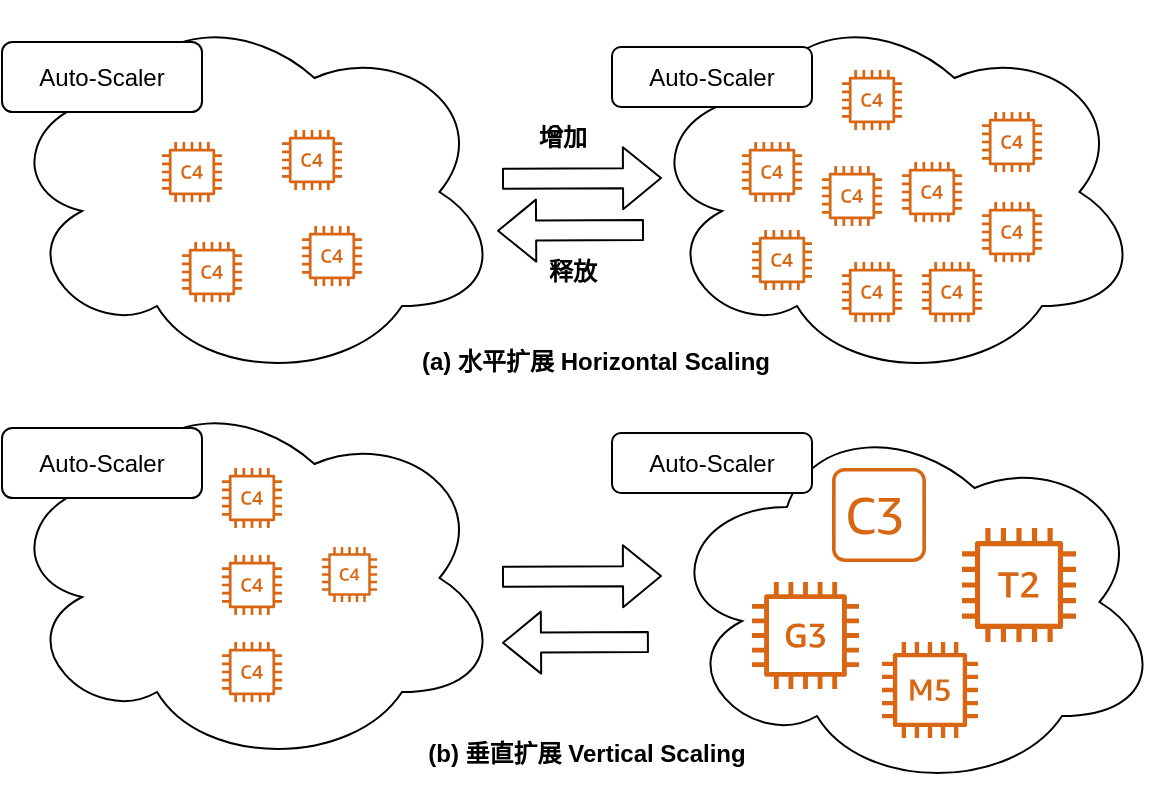 <mxfile version="12.9.11" type="github">
  <diagram id="-WW9dOLwDgeUJ4MewNTD" name="Page-1">
    <mxGraphModel dx="825" dy="622" grid="1" gridSize="10" guides="1" tooltips="1" connect="1" arrows="1" fold="1" page="1" pageScale="1" pageWidth="827" pageHeight="1169" math="0" shadow="0">
      <root>
        <mxCell id="0" />
        <mxCell id="1" parent="0" />
        <mxCell id="R32jef7YFRfDoom-mxZs-1" value="" style="ellipse;shape=cloud;whiteSpace=wrap;html=1;" parent="1" vertex="1">
          <mxGeometry x="100" y="170" width="250" height="190" as="geometry" />
        </mxCell>
        <mxCell id="R32jef7YFRfDoom-mxZs-2" value="Auto-Scaler" style="rounded=1;whiteSpace=wrap;html=1;" parent="1" vertex="1">
          <mxGeometry x="100" y="190" width="100" height="35" as="geometry" />
        </mxCell>
        <mxCell id="R32jef7YFRfDoom-mxZs-4" value="" style="outlineConnect=0;fontColor=#232F3E;gradientColor=none;fillColor=#D86613;strokeColor=none;dashed=0;verticalLabelPosition=bottom;verticalAlign=top;align=center;html=1;fontSize=12;fontStyle=0;aspect=fixed;pointerEvents=1;shape=mxgraph.aws4.c4_instance;" parent="1" vertex="1">
          <mxGeometry x="180" y="240" width="30" height="30" as="geometry" />
        </mxCell>
        <mxCell id="R32jef7YFRfDoom-mxZs-5" value="" style="outlineConnect=0;fontColor=#232F3E;gradientColor=none;fillColor=#D86613;strokeColor=none;dashed=0;verticalLabelPosition=bottom;verticalAlign=top;align=center;html=1;fontSize=12;fontStyle=0;aspect=fixed;pointerEvents=1;shape=mxgraph.aws4.c4_instance;" parent="1" vertex="1">
          <mxGeometry x="240" y="234" width="30" height="30" as="geometry" />
        </mxCell>
        <mxCell id="R32jef7YFRfDoom-mxZs-6" value="" style="outlineConnect=0;fontColor=#232F3E;gradientColor=none;fillColor=#D86613;strokeColor=none;dashed=0;verticalLabelPosition=bottom;verticalAlign=top;align=center;html=1;fontSize=12;fontStyle=0;aspect=fixed;pointerEvents=1;shape=mxgraph.aws4.c4_instance;" parent="1" vertex="1">
          <mxGeometry x="190" y="290" width="30" height="30" as="geometry" />
        </mxCell>
        <mxCell id="R32jef7YFRfDoom-mxZs-7" value="" style="outlineConnect=0;fontColor=#232F3E;gradientColor=none;fillColor=#D86613;strokeColor=none;dashed=0;verticalLabelPosition=bottom;verticalAlign=top;align=center;html=1;fontSize=12;fontStyle=0;aspect=fixed;pointerEvents=1;shape=mxgraph.aws4.c4_instance;" parent="1" vertex="1">
          <mxGeometry x="250" y="282" width="30" height="30" as="geometry" />
        </mxCell>
        <mxCell id="R32jef7YFRfDoom-mxZs-8" value="" style="ellipse;shape=cloud;whiteSpace=wrap;html=1;" parent="1" vertex="1">
          <mxGeometry x="420" y="170" width="250" height="190" as="geometry" />
        </mxCell>
        <mxCell id="R32jef7YFRfDoom-mxZs-9" value="Auto-Scaler" style="rounded=1;whiteSpace=wrap;html=1;" parent="1" vertex="1">
          <mxGeometry x="405" y="192.5" width="100" height="30" as="geometry" />
        </mxCell>
        <mxCell id="R32jef7YFRfDoom-mxZs-10" value="" style="outlineConnect=0;fontColor=#232F3E;gradientColor=none;fillColor=#D86613;strokeColor=none;dashed=0;verticalLabelPosition=bottom;verticalAlign=top;align=center;html=1;fontSize=12;fontStyle=0;aspect=fixed;pointerEvents=1;shape=mxgraph.aws4.c4_instance;" parent="1" vertex="1">
          <mxGeometry x="470" y="240" width="30" height="30" as="geometry" />
        </mxCell>
        <mxCell id="R32jef7YFRfDoom-mxZs-11" value="" style="outlineConnect=0;fontColor=#232F3E;gradientColor=none;fillColor=#D86613;strokeColor=none;dashed=0;verticalLabelPosition=bottom;verticalAlign=top;align=center;html=1;fontSize=12;fontStyle=0;aspect=fixed;pointerEvents=1;shape=mxgraph.aws4.c4_instance;" parent="1" vertex="1">
          <mxGeometry x="510" y="252" width="30" height="30" as="geometry" />
        </mxCell>
        <mxCell id="R32jef7YFRfDoom-mxZs-12" value="" style="outlineConnect=0;fontColor=#232F3E;gradientColor=none;fillColor=#D86613;strokeColor=none;dashed=0;verticalLabelPosition=bottom;verticalAlign=top;align=center;html=1;fontSize=12;fontStyle=0;aspect=fixed;pointerEvents=1;shape=mxgraph.aws4.c4_instance;" parent="1" vertex="1">
          <mxGeometry x="475" y="284" width="30" height="30" as="geometry" />
        </mxCell>
        <mxCell id="R32jef7YFRfDoom-mxZs-13" value="" style="outlineConnect=0;fontColor=#232F3E;gradientColor=none;fillColor=#D86613;strokeColor=none;dashed=0;verticalLabelPosition=bottom;verticalAlign=top;align=center;html=1;fontSize=12;fontStyle=0;aspect=fixed;pointerEvents=1;shape=mxgraph.aws4.c4_instance;" parent="1" vertex="1">
          <mxGeometry x="550" y="250" width="30" height="30" as="geometry" />
        </mxCell>
        <mxCell id="R32jef7YFRfDoom-mxZs-22" value="" style="shape=flexArrow;endArrow=classic;html=1;" parent="1" edge="1">
          <mxGeometry width="50" height="50" relative="1" as="geometry">
            <mxPoint x="349.997" y="258.39" as="sourcePoint" />
            <mxPoint x="430" y="258" as="targetPoint" />
          </mxGeometry>
        </mxCell>
        <mxCell id="R32jef7YFRfDoom-mxZs-23" value="(a) 水平扩展 Horizontal Scaling" style="text;html=1;strokeColor=none;fillColor=none;align=center;verticalAlign=middle;whiteSpace=wrap;rounded=0;fontStyle=1" parent="1" vertex="1">
          <mxGeometry x="297" y="340" width="200" height="20" as="geometry" />
        </mxCell>
        <mxCell id="R32jef7YFRfDoom-mxZs-24" value="" style="ellipse;shape=cloud;whiteSpace=wrap;html=1;" parent="1" vertex="1">
          <mxGeometry x="100" y="363" width="250" height="190" as="geometry" />
        </mxCell>
        <mxCell id="R32jef7YFRfDoom-mxZs-25" value="Auto-Scaler" style="rounded=1;whiteSpace=wrap;html=1;" parent="1" vertex="1">
          <mxGeometry x="100" y="383" width="100" height="35" as="geometry" />
        </mxCell>
        <mxCell id="R32jef7YFRfDoom-mxZs-27" value="" style="outlineConnect=0;fontColor=#232F3E;gradientColor=none;fillColor=#D86613;strokeColor=none;dashed=0;verticalLabelPosition=bottom;verticalAlign=top;align=center;html=1;fontSize=12;fontStyle=0;aspect=fixed;pointerEvents=1;shape=mxgraph.aws4.c4_instance;" parent="1" vertex="1">
          <mxGeometry x="210" y="446.5" width="30" height="30" as="geometry" />
        </mxCell>
        <mxCell id="R32jef7YFRfDoom-mxZs-28" value="" style="outlineConnect=0;fontColor=#232F3E;gradientColor=none;fillColor=#D86613;strokeColor=none;dashed=0;verticalLabelPosition=bottom;verticalAlign=top;align=center;html=1;fontSize=12;fontStyle=0;aspect=fixed;pointerEvents=1;shape=mxgraph.aws4.c4_instance;" parent="1" vertex="1">
          <mxGeometry x="210" y="403" width="30" height="30" as="geometry" />
        </mxCell>
        <mxCell id="R32jef7YFRfDoom-mxZs-30" value="" style="ellipse;shape=cloud;whiteSpace=wrap;html=1;" parent="1" vertex="1">
          <mxGeometry x="430" y="375" width="250" height="190" as="geometry" />
        </mxCell>
        <mxCell id="R32jef7YFRfDoom-mxZs-31" value="Auto-Scaler" style="rounded=1;whiteSpace=wrap;html=1;" parent="1" vertex="1">
          <mxGeometry x="405" y="385.5" width="100" height="30" as="geometry" />
        </mxCell>
        <mxCell id="R32jef7YFRfDoom-mxZs-37" value="" style="outlineConnect=0;fontColor=#232F3E;gradientColor=none;fillColor=#D86613;strokeColor=none;dashed=0;verticalLabelPosition=bottom;verticalAlign=top;align=center;html=1;fontSize=12;fontStyle=0;aspect=fixed;pointerEvents=1;shape=mxgraph.aws4.t2_instance;" parent="1" vertex="1">
          <mxGeometry x="580" y="433" width="57" height="57" as="geometry" />
        </mxCell>
        <mxCell id="R32jef7YFRfDoom-mxZs-38" value="" style="outlineConnect=0;fontColor=#232F3E;gradientColor=none;fillColor=#D86613;strokeColor=none;dashed=0;verticalLabelPosition=bottom;verticalAlign=top;align=center;html=1;fontSize=12;fontStyle=0;aspect=fixed;pointerEvents=1;shape=mxgraph.aws4.g3_instance;" parent="1" vertex="1">
          <mxGeometry x="475" y="460" width="53.5" height="53.5" as="geometry" />
        </mxCell>
        <mxCell id="R32jef7YFRfDoom-mxZs-39" value="" style="outlineConnect=0;fontColor=#232F3E;gradientColor=none;fillColor=#D86613;strokeColor=none;dashed=0;verticalLabelPosition=bottom;verticalAlign=top;align=center;html=1;fontSize=12;fontStyle=0;aspect=fixed;pointerEvents=1;shape=mxgraph.aws4.c4_instance;" parent="1" vertex="1">
          <mxGeometry x="260" y="442.5" width="27.5" height="27.5" as="geometry" />
        </mxCell>
        <mxCell id="R32jef7YFRfDoom-mxZs-40" value="" style="outlineConnect=0;fontColor=#232F3E;gradientColor=none;fillColor=#D86613;strokeColor=none;dashed=0;verticalLabelPosition=bottom;verticalAlign=top;align=center;html=1;fontSize=12;fontStyle=0;aspect=fixed;pointerEvents=1;shape=mxgraph.aws4.c4_instance;" parent="1" vertex="1">
          <mxGeometry x="210" y="490" width="30" height="30" as="geometry" />
        </mxCell>
        <mxCell id="R32jef7YFRfDoom-mxZs-41" value="" style="shape=flexArrow;endArrow=classic;html=1;" parent="1" source="R32jef7YFRfDoom-mxZs-24" edge="1">
          <mxGeometry width="50" height="50" relative="1" as="geometry">
            <mxPoint x="380" y="507" as="sourcePoint" />
            <mxPoint x="430" y="457" as="targetPoint" />
          </mxGeometry>
        </mxCell>
        <mxCell id="R32jef7YFRfDoom-mxZs-42" value="(b) 垂直扩展 Vertical Scaling" style="text;html=1;strokeColor=none;fillColor=none;align=center;verticalAlign=middle;whiteSpace=wrap;rounded=0;fontStyle=1" parent="1" vertex="1">
          <mxGeometry x="309" y="536" width="167" height="20" as="geometry" />
        </mxCell>
        <mxCell id="R32jef7YFRfDoom-mxZs-43" value="增加" style="text;html=1;align=center;verticalAlign=middle;resizable=0;points=[];autosize=1;fontStyle=1" parent="1" vertex="1">
          <mxGeometry x="360" y="228" width="40" height="20" as="geometry" />
        </mxCell>
        <mxCell id="ngIhMRhnUH4AUdWcvpfG-2" value="" style="outlineConnect=0;fontColor=#232F3E;gradientColor=none;fillColor=#D86613;strokeColor=none;dashed=0;verticalLabelPosition=bottom;verticalAlign=top;align=center;html=1;fontSize=12;fontStyle=0;aspect=fixed;pointerEvents=1;shape=mxgraph.aws4.c4_instance;" vertex="1" parent="1">
          <mxGeometry x="520" y="300" width="30" height="30" as="geometry" />
        </mxCell>
        <mxCell id="ngIhMRhnUH4AUdWcvpfG-3" value="" style="outlineConnect=0;fontColor=#232F3E;gradientColor=none;fillColor=#D86613;strokeColor=none;dashed=0;verticalLabelPosition=bottom;verticalAlign=top;align=center;html=1;fontSize=12;fontStyle=0;aspect=fixed;pointerEvents=1;shape=mxgraph.aws4.c4_instance;" vertex="1" parent="1">
          <mxGeometry x="560" y="300" width="30" height="30" as="geometry" />
        </mxCell>
        <mxCell id="ngIhMRhnUH4AUdWcvpfG-4" value="" style="outlineConnect=0;fontColor=#232F3E;gradientColor=none;fillColor=#D86613;strokeColor=none;dashed=0;verticalLabelPosition=bottom;verticalAlign=top;align=center;html=1;fontSize=12;fontStyle=0;aspect=fixed;pointerEvents=1;shape=mxgraph.aws4.c4_instance;" vertex="1" parent="1">
          <mxGeometry x="520" y="204" width="30" height="30" as="geometry" />
        </mxCell>
        <mxCell id="ngIhMRhnUH4AUdWcvpfG-5" value="" style="outlineConnect=0;fontColor=#232F3E;gradientColor=none;fillColor=#D86613;strokeColor=none;dashed=0;verticalLabelPosition=bottom;verticalAlign=top;align=center;html=1;fontSize=12;fontStyle=0;aspect=fixed;pointerEvents=1;shape=mxgraph.aws4.c4_instance;" vertex="1" parent="1">
          <mxGeometry x="590" y="270" width="30" height="30" as="geometry" />
        </mxCell>
        <mxCell id="ngIhMRhnUH4AUdWcvpfG-6" value="" style="outlineConnect=0;fontColor=#232F3E;gradientColor=none;fillColor=#D86613;strokeColor=none;dashed=0;verticalLabelPosition=bottom;verticalAlign=top;align=center;html=1;fontSize=12;fontStyle=0;aspect=fixed;pointerEvents=1;shape=mxgraph.aws4.c4_instance;" vertex="1" parent="1">
          <mxGeometry x="590" y="225" width="30" height="30" as="geometry" />
        </mxCell>
        <mxCell id="ngIhMRhnUH4AUdWcvpfG-10" value="" style="shape=flexArrow;endArrow=classic;html=1;" edge="1" parent="1">
          <mxGeometry width="50" height="50" relative="1" as="geometry">
            <mxPoint x="421" y="284" as="sourcePoint" />
            <mxPoint x="347.551" y="284.425" as="targetPoint" />
          </mxGeometry>
        </mxCell>
        <mxCell id="ngIhMRhnUH4AUdWcvpfG-11" value="释放" style="text;html=1;align=center;verticalAlign=middle;resizable=0;points=[];autosize=1;fontStyle=1" vertex="1" parent="1">
          <mxGeometry x="365" y="295" width="40" height="20" as="geometry" />
        </mxCell>
        <mxCell id="ngIhMRhnUH4AUdWcvpfG-12" value="" style="outlineConnect=0;fontColor=#232F3E;gradientColor=none;fillColor=#D86613;strokeColor=none;dashed=0;verticalLabelPosition=bottom;verticalAlign=top;align=center;html=1;fontSize=12;fontStyle=0;aspect=fixed;pointerEvents=1;shape=mxgraph.aws4.optimized_instance;" vertex="1" parent="1">
          <mxGeometry x="515" y="403" width="47" height="47" as="geometry" />
        </mxCell>
        <mxCell id="ngIhMRhnUH4AUdWcvpfG-13" value="" style="outlineConnect=0;fontColor=#232F3E;gradientColor=none;fillColor=#D86613;strokeColor=none;dashed=0;verticalLabelPosition=bottom;verticalAlign=top;align=center;html=1;fontSize=12;fontStyle=0;aspect=fixed;pointerEvents=1;shape=mxgraph.aws4.m5_instance;" vertex="1" parent="1">
          <mxGeometry x="540" y="490" width="48" height="48" as="geometry" />
        </mxCell>
        <mxCell id="ngIhMRhnUH4AUdWcvpfG-14" value="" style="shape=flexArrow;endArrow=classic;html=1;" edge="1" parent="1">
          <mxGeometry width="50" height="50" relative="1" as="geometry">
            <mxPoint x="423.45" y="490" as="sourcePoint" />
            <mxPoint x="350.001" y="490.425" as="targetPoint" />
          </mxGeometry>
        </mxCell>
      </root>
    </mxGraphModel>
  </diagram>
</mxfile>
